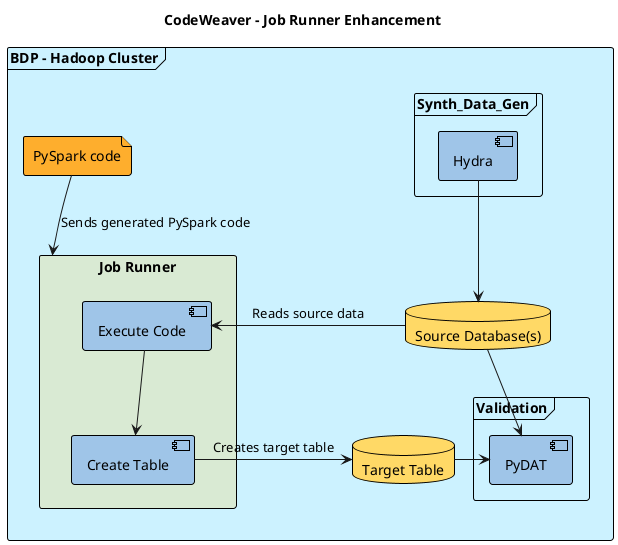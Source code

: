 @startuml

title CodeWeaver - Job Runner Enhancement

frame Data_Platform as "BDP - Hadoop Cluster" {
    file Code as "PySpark code"

    rectangle Job_Runner as "Job Runner" {
        component Code_Executor as  "Execute Code"
        component Table_Creator as "Create Table"
        Code_Executor -do-> Table_Creator
    }

    database Target_Database as "Target Table"{
    }

    database Source_Databases as "Source Database(s)" {
    }

    frame Validation{
        component PyDAT
    }

    frame Synth_Data_Gen {
        component Hydra
    }

    Hydra --> Source_Databases
    Code --> Job_Runner : Sends generated PySpark code
    Source_Databases -> Code_Executor : Reads source data
    Table_Creator -> Target_Database : Creates target table
    Source_Databases -> PyDAT
    Target_Database -> PyDAT

}


<style>
actor {
  BackGroundColor #ea9999
  LineThickness 1
  LineColor black
}
agent {
  BackGroundColor #f80c12
  LineThickness 1
  LineColor black
}
artifact {
  BackGroundColor #80ff00
  LineThickness 1
  LineColor black
}
boundary {
  BackGroundColor #ee1100
  LineThickness 1
  LineColor black
}
card {
  BackGroundColor #ffbf00
  LineThickness 1
  LineColor black
}
circle {
  BackGroundColor #ff3311
  LineThickness 1
  LineColor black
}
cloud {
  BackGroundColor #e6ffff
  LineThickness 1
  LineColor black
}
collections {
  BackGroundColor #00ffbf
  LineThickness 1
  LineColor black
}
component {
  BackGroundColor #9fc5e8
  LineThickness 1
  LineColor black
}
control {
  BackGroundColor #ff6644
  LineThickness 1
  LineColor black
}
database {
  BackGroundColor #ffd966
  LineThickness 1
  LineColor black
}
entity {
  BackGroundColor #feae2d
  LineThickness 1
  LineColor black
}
file {
  BackGroundColor #feae2d
  LineThickness 1
  LineColor black
}
folder {
  BackGroundColor #ccbb33
  LineThickness 1
  LineColor black
}
frame {
  BackGroundColor #ccf2ff
  LineThickness 1
  LineColor black
}
hexagon {
  BackGroundColor #aacc22
  LineThickness 1
  LineColor black
}
interface {
  BackGroundColor #69d025
  LineThickness 1
  LineColor black
}
label {
  BackGroundColor black
  LineThickness 1
  LineColor black
}
node {
  BackGroundColor #22ccaa
  LineThickness 1
  LineColor black
}
package {
  BackGroundColor #16e9e6
  LineThickness 1
  LineColor black
}
person {
  BackGroundColor #11aabb
  LineThickness 1
  LineColor black
}
queue {
  BackGroundColor #11aabb
  LineThickness 1
  LineColor black
}
rectangle {
  BackGroundColor #d9ead3
  LineThickness 1
  LineColor black
}
stack {
  BackGroundColor #3311bb
  LineThickness 1
  LineColor black
}
storage {
  BackGroundColor #3b0cbd
  LineThickness 1
  LineColor black
}
usecase {
  BackGroundColor #442299
  LineThickness 1
  LineColor black
}
</style>



@enduml
